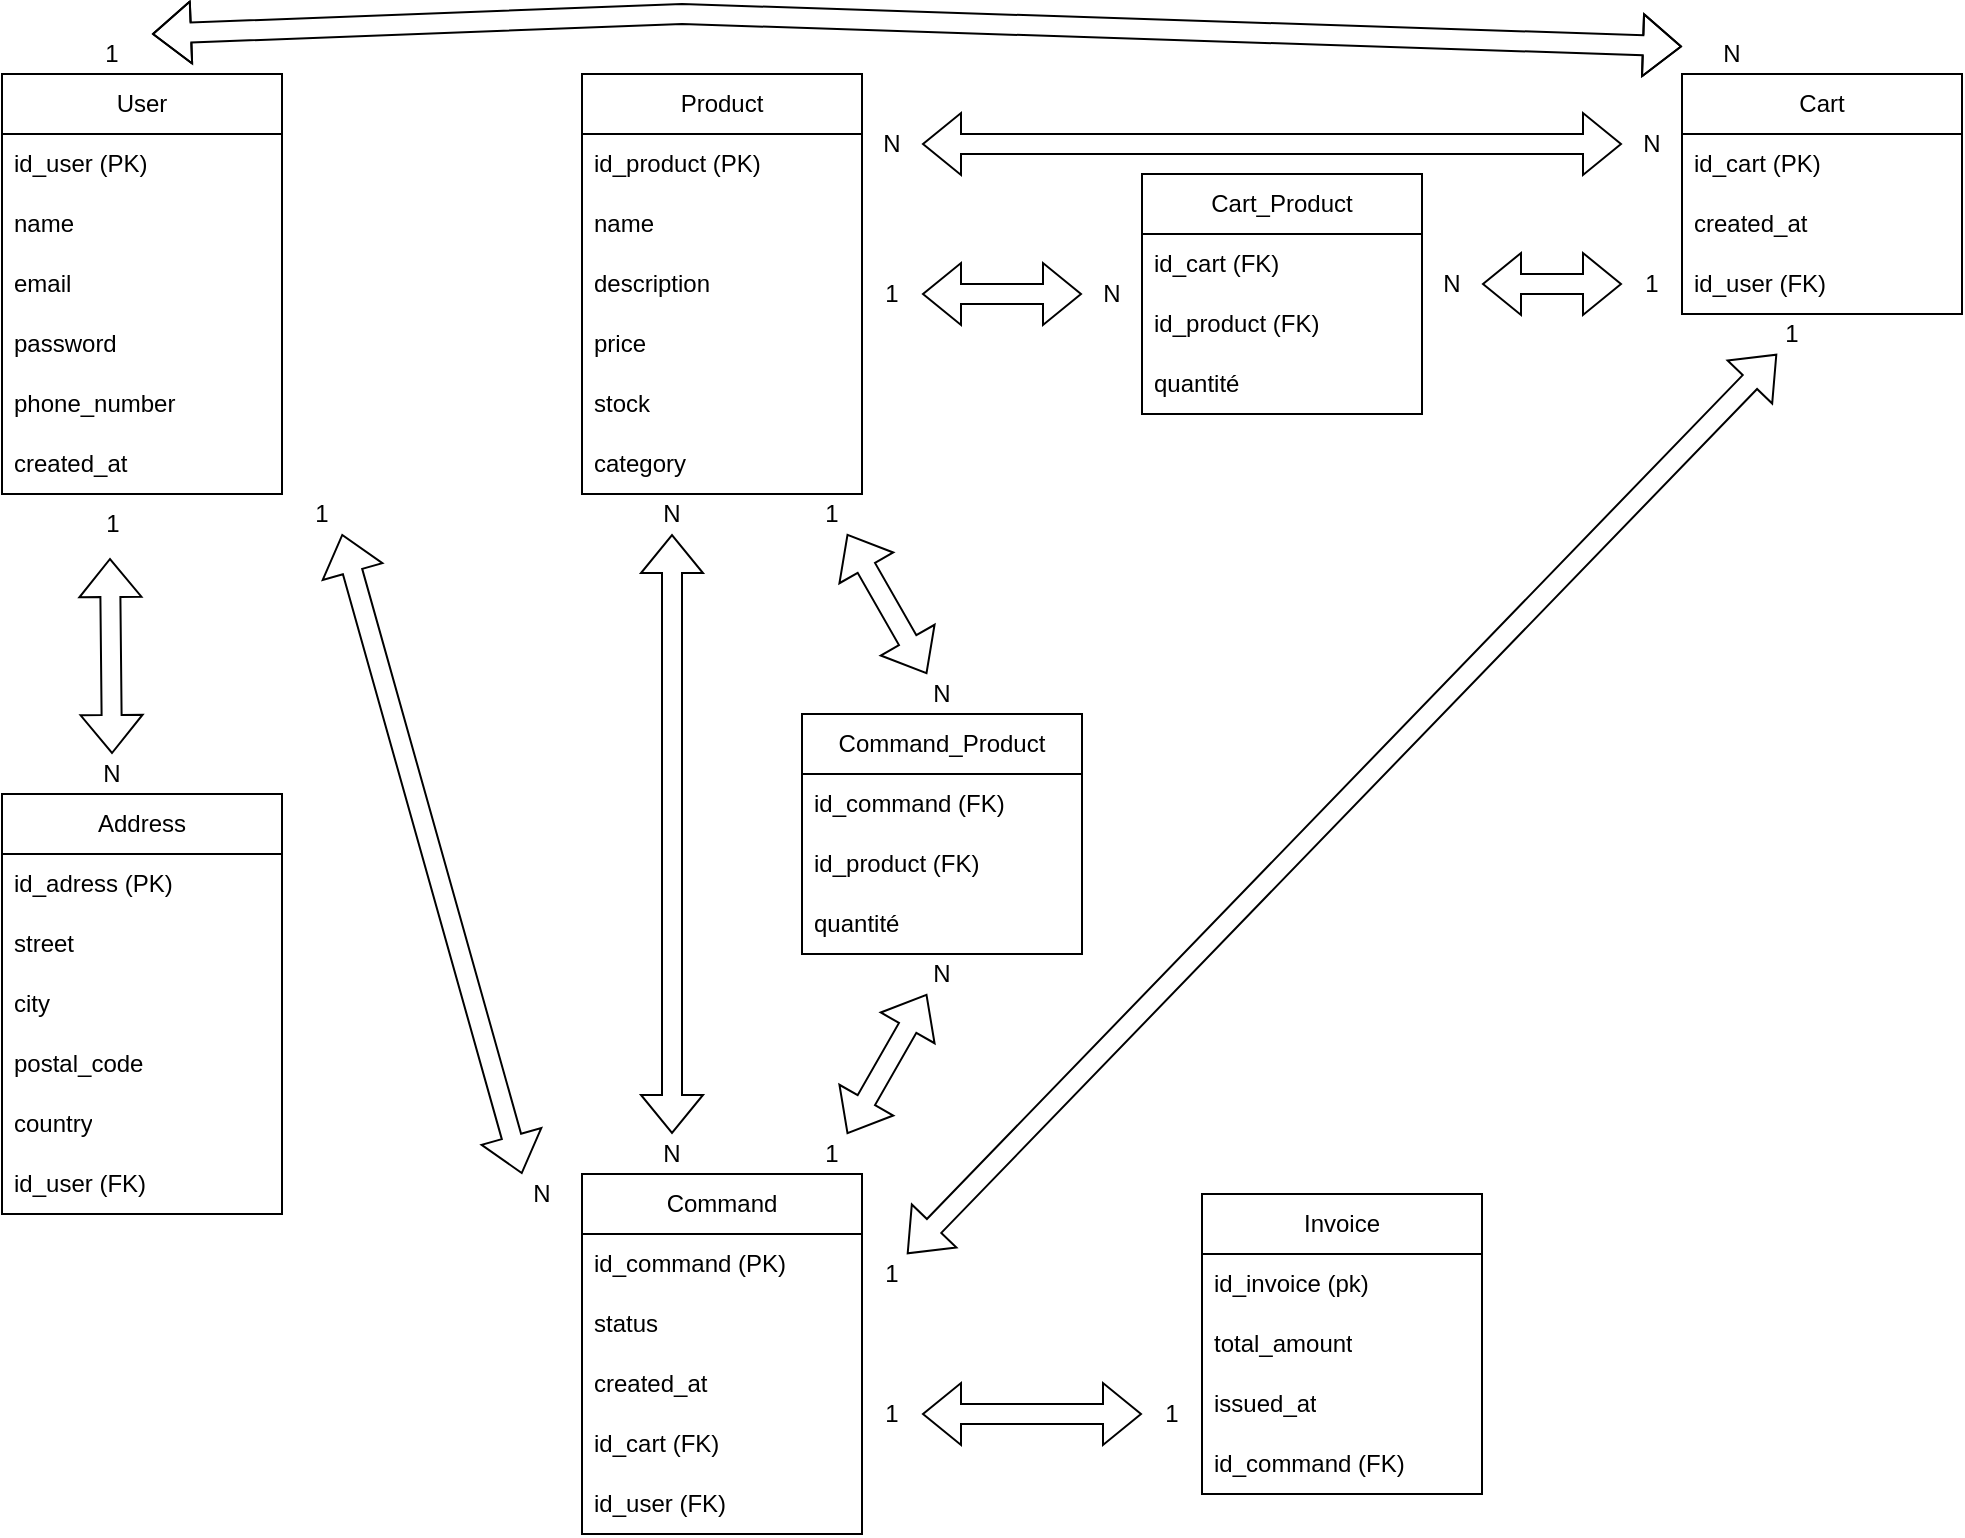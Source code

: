 <mxfile version="24.7.17">
  <diagram name="Page-1" id="8ebSO86CF97dFiNe9JhC">
    <mxGraphModel dx="1291" dy="591" grid="1" gridSize="10" guides="1" tooltips="1" connect="1" arrows="1" fold="1" page="1" pageScale="1" pageWidth="827" pageHeight="1169" math="0" shadow="0">
      <root>
        <mxCell id="0" />
        <mxCell id="1" parent="0" />
        <mxCell id="5ITWfzS_HsCegE6SkVth-2" value="User" style="swimlane;fontStyle=0;childLayout=stackLayout;horizontal=1;startSize=30;horizontalStack=0;resizeParent=1;resizeParentMax=0;resizeLast=0;collapsible=1;marginBottom=0;whiteSpace=wrap;html=1;" vertex="1" parent="1">
          <mxGeometry x="80" y="40" width="140" height="210" as="geometry" />
        </mxCell>
        <mxCell id="5ITWfzS_HsCegE6SkVth-3" value="id_user (PK)" style="text;strokeColor=none;fillColor=none;align=left;verticalAlign=middle;spacingLeft=4;spacingRight=4;overflow=hidden;points=[[0,0.5],[1,0.5]];portConstraint=eastwest;rotatable=0;whiteSpace=wrap;html=1;" vertex="1" parent="5ITWfzS_HsCegE6SkVth-2">
          <mxGeometry y="30" width="140" height="30" as="geometry" />
        </mxCell>
        <mxCell id="5ITWfzS_HsCegE6SkVth-6" value="name" style="text;strokeColor=none;fillColor=none;align=left;verticalAlign=middle;spacingLeft=4;spacingRight=4;overflow=hidden;points=[[0,0.5],[1,0.5]];portConstraint=eastwest;rotatable=0;whiteSpace=wrap;html=1;" vertex="1" parent="5ITWfzS_HsCegE6SkVth-2">
          <mxGeometry y="60" width="140" height="30" as="geometry" />
        </mxCell>
        <mxCell id="5ITWfzS_HsCegE6SkVth-4" value="email" style="text;strokeColor=none;fillColor=none;align=left;verticalAlign=middle;spacingLeft=4;spacingRight=4;overflow=hidden;points=[[0,0.5],[1,0.5]];portConstraint=eastwest;rotatable=0;whiteSpace=wrap;html=1;" vertex="1" parent="5ITWfzS_HsCegE6SkVth-2">
          <mxGeometry y="90" width="140" height="30" as="geometry" />
        </mxCell>
        <mxCell id="5ITWfzS_HsCegE6SkVth-5" value="password" style="text;strokeColor=none;fillColor=none;align=left;verticalAlign=middle;spacingLeft=4;spacingRight=4;overflow=hidden;points=[[0,0.5],[1,0.5]];portConstraint=eastwest;rotatable=0;whiteSpace=wrap;html=1;" vertex="1" parent="5ITWfzS_HsCegE6SkVth-2">
          <mxGeometry y="120" width="140" height="30" as="geometry" />
        </mxCell>
        <object label="phone_number" placeholders="1" id="5ITWfzS_HsCegE6SkVth-7">
          <mxCell style="text;strokeColor=none;fillColor=none;align=left;verticalAlign=middle;spacingLeft=4;spacingRight=4;overflow=hidden;points=[[0,0.5],[1,0.5]];portConstraint=eastwest;rotatable=0;whiteSpace=wrap;html=1;" vertex="1" parent="5ITWfzS_HsCegE6SkVth-2">
            <mxGeometry y="150" width="140" height="30" as="geometry" />
          </mxCell>
        </object>
        <mxCell id="5ITWfzS_HsCegE6SkVth-8" value="created_at" style="text;strokeColor=none;fillColor=none;align=left;verticalAlign=middle;spacingLeft=4;spacingRight=4;overflow=hidden;points=[[0,0.5],[1,0.5]];portConstraint=eastwest;rotatable=0;whiteSpace=wrap;html=1;" vertex="1" parent="5ITWfzS_HsCegE6SkVth-2">
          <mxGeometry y="180" width="140" height="30" as="geometry" />
        </mxCell>
        <mxCell id="5ITWfzS_HsCegE6SkVth-9" value="Address" style="swimlane;fontStyle=0;childLayout=stackLayout;horizontal=1;startSize=30;horizontalStack=0;resizeParent=1;resizeParentMax=0;resizeLast=0;collapsible=1;marginBottom=0;whiteSpace=wrap;html=1;" vertex="1" parent="1">
          <mxGeometry x="80" y="400" width="140" height="210" as="geometry" />
        </mxCell>
        <mxCell id="5ITWfzS_HsCegE6SkVth-10" value="id_adress (PK)" style="text;strokeColor=none;fillColor=none;align=left;verticalAlign=middle;spacingLeft=4;spacingRight=4;overflow=hidden;points=[[0,0.5],[1,0.5]];portConstraint=eastwest;rotatable=0;whiteSpace=wrap;html=1;" vertex="1" parent="5ITWfzS_HsCegE6SkVth-9">
          <mxGeometry y="30" width="140" height="30" as="geometry" />
        </mxCell>
        <mxCell id="5ITWfzS_HsCegE6SkVth-11" value="street" style="text;strokeColor=none;fillColor=none;align=left;verticalAlign=middle;spacingLeft=4;spacingRight=4;overflow=hidden;points=[[0,0.5],[1,0.5]];portConstraint=eastwest;rotatable=0;whiteSpace=wrap;html=1;" vertex="1" parent="5ITWfzS_HsCegE6SkVth-9">
          <mxGeometry y="60" width="140" height="30" as="geometry" />
        </mxCell>
        <mxCell id="5ITWfzS_HsCegE6SkVth-12" value="city" style="text;strokeColor=none;fillColor=none;align=left;verticalAlign=middle;spacingLeft=4;spacingRight=4;overflow=hidden;points=[[0,0.5],[1,0.5]];portConstraint=eastwest;rotatable=0;whiteSpace=wrap;html=1;" vertex="1" parent="5ITWfzS_HsCegE6SkVth-9">
          <mxGeometry y="90" width="140" height="30" as="geometry" />
        </mxCell>
        <mxCell id="5ITWfzS_HsCegE6SkVth-13" value="postal_code" style="text;strokeColor=none;fillColor=none;align=left;verticalAlign=middle;spacingLeft=4;spacingRight=4;overflow=hidden;points=[[0,0.5],[1,0.5]];portConstraint=eastwest;rotatable=0;whiteSpace=wrap;html=1;" vertex="1" parent="5ITWfzS_HsCegE6SkVth-9">
          <mxGeometry y="120" width="140" height="30" as="geometry" />
        </mxCell>
        <object label="country" placeholders="1" id="5ITWfzS_HsCegE6SkVth-14">
          <mxCell style="text;strokeColor=none;fillColor=none;align=left;verticalAlign=middle;spacingLeft=4;spacingRight=4;overflow=hidden;points=[[0,0.5],[1,0.5]];portConstraint=eastwest;rotatable=0;whiteSpace=wrap;html=1;" vertex="1" parent="5ITWfzS_HsCegE6SkVth-9">
            <mxGeometry y="150" width="140" height="30" as="geometry" />
          </mxCell>
        </object>
        <mxCell id="5ITWfzS_HsCegE6SkVth-15" value="id_user (FK)" style="text;strokeColor=none;fillColor=none;align=left;verticalAlign=middle;spacingLeft=4;spacingRight=4;overflow=hidden;points=[[0,0.5],[1,0.5]];portConstraint=eastwest;rotatable=0;whiteSpace=wrap;html=1;" vertex="1" parent="5ITWfzS_HsCegE6SkVth-9">
          <mxGeometry y="180" width="140" height="30" as="geometry" />
        </mxCell>
        <mxCell id="5ITWfzS_HsCegE6SkVth-16" value="Product" style="swimlane;fontStyle=0;childLayout=stackLayout;horizontal=1;startSize=30;horizontalStack=0;resizeParent=1;resizeParentMax=0;resizeLast=0;collapsible=1;marginBottom=0;whiteSpace=wrap;html=1;" vertex="1" parent="1">
          <mxGeometry x="370" y="40" width="140" height="210" as="geometry" />
        </mxCell>
        <mxCell id="5ITWfzS_HsCegE6SkVth-17" value="id_product (PK)" style="text;strokeColor=none;fillColor=none;align=left;verticalAlign=middle;spacingLeft=4;spacingRight=4;overflow=hidden;points=[[0,0.5],[1,0.5]];portConstraint=eastwest;rotatable=0;whiteSpace=wrap;html=1;" vertex="1" parent="5ITWfzS_HsCegE6SkVth-16">
          <mxGeometry y="30" width="140" height="30" as="geometry" />
        </mxCell>
        <mxCell id="5ITWfzS_HsCegE6SkVth-18" value="name" style="text;strokeColor=none;fillColor=none;align=left;verticalAlign=middle;spacingLeft=4;spacingRight=4;overflow=hidden;points=[[0,0.5],[1,0.5]];portConstraint=eastwest;rotatable=0;whiteSpace=wrap;html=1;" vertex="1" parent="5ITWfzS_HsCegE6SkVth-16">
          <mxGeometry y="60" width="140" height="30" as="geometry" />
        </mxCell>
        <mxCell id="5ITWfzS_HsCegE6SkVth-19" value="description" style="text;strokeColor=none;fillColor=none;align=left;verticalAlign=middle;spacingLeft=4;spacingRight=4;overflow=hidden;points=[[0,0.5],[1,0.5]];portConstraint=eastwest;rotatable=0;whiteSpace=wrap;html=1;" vertex="1" parent="5ITWfzS_HsCegE6SkVth-16">
          <mxGeometry y="90" width="140" height="30" as="geometry" />
        </mxCell>
        <mxCell id="5ITWfzS_HsCegE6SkVth-20" value="price" style="text;strokeColor=none;fillColor=none;align=left;verticalAlign=middle;spacingLeft=4;spacingRight=4;overflow=hidden;points=[[0,0.5],[1,0.5]];portConstraint=eastwest;rotatable=0;whiteSpace=wrap;html=1;" vertex="1" parent="5ITWfzS_HsCegE6SkVth-16">
          <mxGeometry y="120" width="140" height="30" as="geometry" />
        </mxCell>
        <object label="stock" placeholders="1" id="5ITWfzS_HsCegE6SkVth-21">
          <mxCell style="text;strokeColor=none;fillColor=none;align=left;verticalAlign=middle;spacingLeft=4;spacingRight=4;overflow=hidden;points=[[0,0.5],[1,0.5]];portConstraint=eastwest;rotatable=0;whiteSpace=wrap;html=1;" vertex="1" parent="5ITWfzS_HsCegE6SkVth-16">
            <mxGeometry y="150" width="140" height="30" as="geometry" />
          </mxCell>
        </object>
        <mxCell id="5ITWfzS_HsCegE6SkVth-22" value="category" style="text;strokeColor=none;fillColor=none;align=left;verticalAlign=middle;spacingLeft=4;spacingRight=4;overflow=hidden;points=[[0,0.5],[1,0.5]];portConstraint=eastwest;rotatable=0;whiteSpace=wrap;html=1;" vertex="1" parent="5ITWfzS_HsCegE6SkVth-16">
          <mxGeometry y="180" width="140" height="30" as="geometry" />
        </mxCell>
        <mxCell id="5ITWfzS_HsCegE6SkVth-23" value="Cart" style="swimlane;fontStyle=0;childLayout=stackLayout;horizontal=1;startSize=30;horizontalStack=0;resizeParent=1;resizeParentMax=0;resizeLast=0;collapsible=1;marginBottom=0;whiteSpace=wrap;html=1;" vertex="1" parent="1">
          <mxGeometry x="920" y="40" width="140" height="120" as="geometry" />
        </mxCell>
        <mxCell id="5ITWfzS_HsCegE6SkVth-24" value="id_cart (PK)" style="text;strokeColor=none;fillColor=none;align=left;verticalAlign=middle;spacingLeft=4;spacingRight=4;overflow=hidden;points=[[0,0.5],[1,0.5]];portConstraint=eastwest;rotatable=0;whiteSpace=wrap;html=1;" vertex="1" parent="5ITWfzS_HsCegE6SkVth-23">
          <mxGeometry y="30" width="140" height="30" as="geometry" />
        </mxCell>
        <mxCell id="5ITWfzS_HsCegE6SkVth-25" value="created_at" style="text;strokeColor=none;fillColor=none;align=left;verticalAlign=middle;spacingLeft=4;spacingRight=4;overflow=hidden;points=[[0,0.5],[1,0.5]];portConstraint=eastwest;rotatable=0;whiteSpace=wrap;html=1;" vertex="1" parent="5ITWfzS_HsCegE6SkVth-23">
          <mxGeometry y="60" width="140" height="30" as="geometry" />
        </mxCell>
        <mxCell id="5ITWfzS_HsCegE6SkVth-26" value="id_user (FK)" style="text;strokeColor=none;fillColor=none;align=left;verticalAlign=middle;spacingLeft=4;spacingRight=4;overflow=hidden;points=[[0,0.5],[1,0.5]];portConstraint=eastwest;rotatable=0;whiteSpace=wrap;html=1;" vertex="1" parent="5ITWfzS_HsCegE6SkVth-23">
          <mxGeometry y="90" width="140" height="30" as="geometry" />
        </mxCell>
        <mxCell id="5ITWfzS_HsCegE6SkVth-30" value="Command" style="swimlane;fontStyle=0;childLayout=stackLayout;horizontal=1;startSize=30;horizontalStack=0;resizeParent=1;resizeParentMax=0;resizeLast=0;collapsible=1;marginBottom=0;whiteSpace=wrap;html=1;" vertex="1" parent="1">
          <mxGeometry x="370" y="590" width="140" height="180" as="geometry" />
        </mxCell>
        <mxCell id="5ITWfzS_HsCegE6SkVth-31" value="id_command (PK)" style="text;strokeColor=none;fillColor=none;align=left;verticalAlign=middle;spacingLeft=4;spacingRight=4;overflow=hidden;points=[[0,0.5],[1,0.5]];portConstraint=eastwest;rotatable=0;whiteSpace=wrap;html=1;" vertex="1" parent="5ITWfzS_HsCegE6SkVth-30">
          <mxGeometry y="30" width="140" height="30" as="geometry" />
        </mxCell>
        <mxCell id="5ITWfzS_HsCegE6SkVth-32" value="status" style="text;strokeColor=none;fillColor=none;align=left;verticalAlign=middle;spacingLeft=4;spacingRight=4;overflow=hidden;points=[[0,0.5],[1,0.5]];portConstraint=eastwest;rotatable=0;whiteSpace=wrap;html=1;" vertex="1" parent="5ITWfzS_HsCegE6SkVth-30">
          <mxGeometry y="60" width="140" height="30" as="geometry" />
        </mxCell>
        <mxCell id="5ITWfzS_HsCegE6SkVth-33" value="created_at" style="text;strokeColor=none;fillColor=none;align=left;verticalAlign=middle;spacingLeft=4;spacingRight=4;overflow=hidden;points=[[0,0.5],[1,0.5]];portConstraint=eastwest;rotatable=0;whiteSpace=wrap;html=1;" vertex="1" parent="5ITWfzS_HsCegE6SkVth-30">
          <mxGeometry y="90" width="140" height="30" as="geometry" />
        </mxCell>
        <mxCell id="5ITWfzS_HsCegE6SkVth-34" value="id_cart (FK)" style="text;strokeColor=none;fillColor=none;align=left;verticalAlign=middle;spacingLeft=4;spacingRight=4;overflow=hidden;points=[[0,0.5],[1,0.5]];portConstraint=eastwest;rotatable=0;whiteSpace=wrap;html=1;" vertex="1" parent="5ITWfzS_HsCegE6SkVth-30">
          <mxGeometry y="120" width="140" height="30" as="geometry" />
        </mxCell>
        <object label="id_user (FK)" placeholders="1" id="5ITWfzS_HsCegE6SkVth-35">
          <mxCell style="text;strokeColor=none;fillColor=none;align=left;verticalAlign=middle;spacingLeft=4;spacingRight=4;overflow=hidden;points=[[0,0.5],[1,0.5]];portConstraint=eastwest;rotatable=0;whiteSpace=wrap;html=1;" vertex="1" parent="5ITWfzS_HsCegE6SkVth-30">
            <mxGeometry y="150" width="140" height="30" as="geometry" />
          </mxCell>
        </object>
        <mxCell id="5ITWfzS_HsCegE6SkVth-37" value="Invoice" style="swimlane;fontStyle=0;childLayout=stackLayout;horizontal=1;startSize=30;horizontalStack=0;resizeParent=1;resizeParentMax=0;resizeLast=0;collapsible=1;marginBottom=0;whiteSpace=wrap;html=1;" vertex="1" parent="1">
          <mxGeometry x="680" y="600" width="140" height="150" as="geometry" />
        </mxCell>
        <mxCell id="5ITWfzS_HsCegE6SkVth-38" value="id_invoice (pk)" style="text;strokeColor=none;fillColor=none;align=left;verticalAlign=middle;spacingLeft=4;spacingRight=4;overflow=hidden;points=[[0,0.5],[1,0.5]];portConstraint=eastwest;rotatable=0;whiteSpace=wrap;html=1;" vertex="1" parent="5ITWfzS_HsCegE6SkVth-37">
          <mxGeometry y="30" width="140" height="30" as="geometry" />
        </mxCell>
        <mxCell id="5ITWfzS_HsCegE6SkVth-39" value="total_amount" style="text;strokeColor=none;fillColor=none;align=left;verticalAlign=middle;spacingLeft=4;spacingRight=4;overflow=hidden;points=[[0,0.5],[1,0.5]];portConstraint=eastwest;rotatable=0;whiteSpace=wrap;html=1;" vertex="1" parent="5ITWfzS_HsCegE6SkVth-37">
          <mxGeometry y="60" width="140" height="30" as="geometry" />
        </mxCell>
        <mxCell id="5ITWfzS_HsCegE6SkVth-40" value="issued_at" style="text;strokeColor=none;fillColor=none;align=left;verticalAlign=middle;spacingLeft=4;spacingRight=4;overflow=hidden;points=[[0,0.5],[1,0.5]];portConstraint=eastwest;rotatable=0;whiteSpace=wrap;html=1;" vertex="1" parent="5ITWfzS_HsCegE6SkVth-37">
          <mxGeometry y="90" width="140" height="30" as="geometry" />
        </mxCell>
        <mxCell id="5ITWfzS_HsCegE6SkVth-41" value="id_command (FK)" style="text;strokeColor=none;fillColor=none;align=left;verticalAlign=middle;spacingLeft=4;spacingRight=4;overflow=hidden;points=[[0,0.5],[1,0.5]];portConstraint=eastwest;rotatable=0;whiteSpace=wrap;html=1;" vertex="1" parent="5ITWfzS_HsCegE6SkVth-37">
          <mxGeometry y="120" width="140" height="30" as="geometry" />
        </mxCell>
        <mxCell id="5ITWfzS_HsCegE6SkVth-45" value="1" style="text;html=1;align=center;verticalAlign=middle;resizable=0;points=[];autosize=1;strokeColor=none;fillColor=none;" vertex="1" parent="1">
          <mxGeometry x="120" y="250" width="30" height="30" as="geometry" />
        </mxCell>
        <mxCell id="5ITWfzS_HsCegE6SkVth-47" value="N" style="text;html=1;align=center;verticalAlign=middle;whiteSpace=wrap;rounded=0;" vertex="1" parent="1">
          <mxGeometry x="105" y="380" width="60" height="20" as="geometry" />
        </mxCell>
        <mxCell id="5ITWfzS_HsCegE6SkVth-50" value="1" style="text;html=1;align=center;verticalAlign=middle;whiteSpace=wrap;rounded=0;" vertex="1" parent="1">
          <mxGeometry x="115" y="20" width="40" height="20" as="geometry" />
        </mxCell>
        <mxCell id="5ITWfzS_HsCegE6SkVth-51" value="N" style="text;html=1;align=center;verticalAlign=middle;whiteSpace=wrap;rounded=0;" vertex="1" parent="1">
          <mxGeometry x="920" y="22.5" width="50" height="15" as="geometry" />
        </mxCell>
        <mxCell id="5ITWfzS_HsCegE6SkVth-52" value="" style="shape=flexArrow;endArrow=classic;startArrow=classic;html=1;rounded=0;entryX=0;entryY=0.25;entryDx=0;entryDy=0;" edge="1" parent="1" target="5ITWfzS_HsCegE6SkVth-51">
          <mxGeometry width="100" height="100" relative="1" as="geometry">
            <mxPoint x="155" y="20" as="sourcePoint" />
            <mxPoint x="670" y="20" as="targetPoint" />
            <Array as="points">
              <mxPoint x="420" y="10" />
            </Array>
          </mxGeometry>
        </mxCell>
        <mxCell id="5ITWfzS_HsCegE6SkVth-53" value="" style="shape=flexArrow;endArrow=classic;startArrow=classic;html=1;rounded=0;exitX=0.5;exitY=0;exitDx=0;exitDy=0;" edge="1" parent="1" source="5ITWfzS_HsCegE6SkVth-47">
          <mxGeometry width="100" height="100" relative="1" as="geometry">
            <mxPoint x="140" y="410" as="sourcePoint" />
            <mxPoint x="134" y="282" as="targetPoint" />
          </mxGeometry>
        </mxCell>
        <mxCell id="5ITWfzS_HsCegE6SkVth-54" value="1" style="text;html=1;align=center;verticalAlign=middle;whiteSpace=wrap;rounded=0;" vertex="1" parent="1">
          <mxGeometry x="220" y="250" width="40" height="20" as="geometry" />
        </mxCell>
        <mxCell id="5ITWfzS_HsCegE6SkVth-55" value="N" style="text;html=1;align=center;verticalAlign=middle;whiteSpace=wrap;rounded=0;" vertex="1" parent="1">
          <mxGeometry x="330" y="590" width="40" height="20" as="geometry" />
        </mxCell>
        <mxCell id="5ITWfzS_HsCegE6SkVth-56" value="" style="shape=flexArrow;endArrow=classic;startArrow=classic;html=1;rounded=0;exitX=0.75;exitY=1;exitDx=0;exitDy=0;entryX=0.25;entryY=0;entryDx=0;entryDy=0;" edge="1" parent="1" source="5ITWfzS_HsCegE6SkVth-54" target="5ITWfzS_HsCegE6SkVth-55">
          <mxGeometry width="100" height="100" relative="1" as="geometry">
            <mxPoint x="270" y="390" as="sourcePoint" />
            <mxPoint x="370" y="290" as="targetPoint" />
          </mxGeometry>
        </mxCell>
        <mxCell id="5ITWfzS_HsCegE6SkVth-57" value="N" style="text;html=1;align=center;verticalAlign=middle;whiteSpace=wrap;rounded=0;" vertex="1" parent="1">
          <mxGeometry x="510" y="60" width="30" height="30" as="geometry" />
        </mxCell>
        <mxCell id="5ITWfzS_HsCegE6SkVth-58" value="N" style="text;html=1;align=center;verticalAlign=middle;whiteSpace=wrap;rounded=0;" vertex="1" parent="1">
          <mxGeometry x="890" y="60" width="30" height="30" as="geometry" />
        </mxCell>
        <mxCell id="5ITWfzS_HsCegE6SkVth-59" value="" style="shape=flexArrow;endArrow=classic;startArrow=classic;html=1;rounded=0;exitX=1;exitY=0.5;exitDx=0;exitDy=0;entryX=0;entryY=0.5;entryDx=0;entryDy=0;" edge="1" parent="1" source="5ITWfzS_HsCegE6SkVth-57" target="5ITWfzS_HsCegE6SkVth-58">
          <mxGeometry width="100" height="100" relative="1" as="geometry">
            <mxPoint x="560" y="210" as="sourcePoint" />
            <mxPoint x="660" y="110" as="targetPoint" />
          </mxGeometry>
        </mxCell>
        <mxCell id="5ITWfzS_HsCegE6SkVth-62" value="N" style="text;html=1;align=center;verticalAlign=middle;whiteSpace=wrap;rounded=0;" vertex="1" parent="1">
          <mxGeometry x="390" y="250" width="50" height="20" as="geometry" />
        </mxCell>
        <mxCell id="5ITWfzS_HsCegE6SkVth-63" value="N" style="text;html=1;align=center;verticalAlign=middle;whiteSpace=wrap;rounded=0;" vertex="1" parent="1">
          <mxGeometry x="390" y="570" width="50" height="20" as="geometry" />
        </mxCell>
        <mxCell id="5ITWfzS_HsCegE6SkVth-64" value="" style="shape=flexArrow;endArrow=classic;startArrow=classic;html=1;rounded=0;exitX=0.5;exitY=1;exitDx=0;exitDy=0;entryX=0.5;entryY=0;entryDx=0;entryDy=0;" edge="1" parent="1" source="5ITWfzS_HsCegE6SkVth-62" target="5ITWfzS_HsCegE6SkVth-63">
          <mxGeometry width="100" height="100" relative="1" as="geometry">
            <mxPoint x="400" y="270" as="sourcePoint" />
            <mxPoint x="490" y="380" as="targetPoint" />
          </mxGeometry>
        </mxCell>
        <mxCell id="5ITWfzS_HsCegE6SkVth-65" value="1" style="text;html=1;align=center;verticalAlign=middle;whiteSpace=wrap;rounded=0;" vertex="1" parent="1">
          <mxGeometry x="510" y="630" width="30" height="20" as="geometry" />
        </mxCell>
        <mxCell id="5ITWfzS_HsCegE6SkVth-66" value="1" style="text;html=1;align=center;verticalAlign=middle;whiteSpace=wrap;rounded=0;" vertex="1" parent="1">
          <mxGeometry x="960" y="160" width="30" height="20" as="geometry" />
        </mxCell>
        <mxCell id="5ITWfzS_HsCegE6SkVth-67" value="" style="shape=flexArrow;endArrow=classic;startArrow=classic;html=1;rounded=0;exitX=0.25;exitY=1;exitDx=0;exitDy=0;entryX=0.75;entryY=0;entryDx=0;entryDy=0;" edge="1" parent="1" source="5ITWfzS_HsCegE6SkVth-66" target="5ITWfzS_HsCegE6SkVth-65">
          <mxGeometry width="100" height="100" relative="1" as="geometry">
            <mxPoint x="550" y="230" as="sourcePoint" />
            <mxPoint x="640" y="340" as="targetPoint" />
          </mxGeometry>
        </mxCell>
        <mxCell id="5ITWfzS_HsCegE6SkVth-68" value="Cart_Product" style="swimlane;fontStyle=0;childLayout=stackLayout;horizontal=1;startSize=30;horizontalStack=0;resizeParent=1;resizeParentMax=0;resizeLast=0;collapsible=1;marginBottom=0;whiteSpace=wrap;html=1;" vertex="1" parent="1">
          <mxGeometry x="650" y="90" width="140" height="120" as="geometry" />
        </mxCell>
        <mxCell id="5ITWfzS_HsCegE6SkVth-69" value="id_cart (FK)" style="text;strokeColor=none;fillColor=none;align=left;verticalAlign=middle;spacingLeft=4;spacingRight=4;overflow=hidden;points=[[0,0.5],[1,0.5]];portConstraint=eastwest;rotatable=0;whiteSpace=wrap;html=1;" vertex="1" parent="5ITWfzS_HsCegE6SkVth-68">
          <mxGeometry y="30" width="140" height="30" as="geometry" />
        </mxCell>
        <mxCell id="5ITWfzS_HsCegE6SkVth-70" value="id_product (FK)" style="text;strokeColor=none;fillColor=none;align=left;verticalAlign=middle;spacingLeft=4;spacingRight=4;overflow=hidden;points=[[0,0.5],[1,0.5]];portConstraint=eastwest;rotatable=0;whiteSpace=wrap;html=1;" vertex="1" parent="5ITWfzS_HsCegE6SkVth-68">
          <mxGeometry y="60" width="140" height="30" as="geometry" />
        </mxCell>
        <mxCell id="5ITWfzS_HsCegE6SkVth-71" value="quantité" style="text;strokeColor=none;fillColor=none;align=left;verticalAlign=middle;spacingLeft=4;spacingRight=4;overflow=hidden;points=[[0,0.5],[1,0.5]];portConstraint=eastwest;rotatable=0;whiteSpace=wrap;html=1;" vertex="1" parent="5ITWfzS_HsCegE6SkVth-68">
          <mxGeometry y="90" width="140" height="30" as="geometry" />
        </mxCell>
        <mxCell id="5ITWfzS_HsCegE6SkVth-72" value="Command_Product" style="swimlane;fontStyle=0;childLayout=stackLayout;horizontal=1;startSize=30;horizontalStack=0;resizeParent=1;resizeParentMax=0;resizeLast=0;collapsible=1;marginBottom=0;whiteSpace=wrap;html=1;" vertex="1" parent="1">
          <mxGeometry x="480" y="360" width="140" height="120" as="geometry" />
        </mxCell>
        <mxCell id="5ITWfzS_HsCegE6SkVth-73" value="id_command (FK)" style="text;strokeColor=none;fillColor=none;align=left;verticalAlign=middle;spacingLeft=4;spacingRight=4;overflow=hidden;points=[[0,0.5],[1,0.5]];portConstraint=eastwest;rotatable=0;whiteSpace=wrap;html=1;" vertex="1" parent="5ITWfzS_HsCegE6SkVth-72">
          <mxGeometry y="30" width="140" height="30" as="geometry" />
        </mxCell>
        <mxCell id="5ITWfzS_HsCegE6SkVth-74" value="id_product (FK)" style="text;strokeColor=none;fillColor=none;align=left;verticalAlign=middle;spacingLeft=4;spacingRight=4;overflow=hidden;points=[[0,0.5],[1,0.5]];portConstraint=eastwest;rotatable=0;whiteSpace=wrap;html=1;" vertex="1" parent="5ITWfzS_HsCegE6SkVth-72">
          <mxGeometry y="60" width="140" height="30" as="geometry" />
        </mxCell>
        <mxCell id="5ITWfzS_HsCegE6SkVth-75" value="quantité" style="text;strokeColor=none;fillColor=none;align=left;verticalAlign=middle;spacingLeft=4;spacingRight=4;overflow=hidden;points=[[0,0.5],[1,0.5]];portConstraint=eastwest;rotatable=0;whiteSpace=wrap;html=1;" vertex="1" parent="5ITWfzS_HsCegE6SkVth-72">
          <mxGeometry y="90" width="140" height="30" as="geometry" />
        </mxCell>
        <mxCell id="5ITWfzS_HsCegE6SkVth-78" value="1" style="text;html=1;align=center;verticalAlign=middle;whiteSpace=wrap;rounded=0;" vertex="1" parent="1">
          <mxGeometry x="510" y="140" width="30" height="20" as="geometry" />
        </mxCell>
        <mxCell id="5ITWfzS_HsCegE6SkVth-80" value="N" style="text;html=1;align=center;verticalAlign=middle;whiteSpace=wrap;rounded=0;" vertex="1" parent="1">
          <mxGeometry x="620" y="140" width="30" height="20" as="geometry" />
        </mxCell>
        <mxCell id="5ITWfzS_HsCegE6SkVth-81" value="" style="shape=flexArrow;endArrow=classic;startArrow=classic;html=1;rounded=0;exitX=1;exitY=0.5;exitDx=0;exitDy=0;entryX=0;entryY=0.5;entryDx=0;entryDy=0;" edge="1" parent="1" source="5ITWfzS_HsCegE6SkVth-78" target="5ITWfzS_HsCegE6SkVth-80">
          <mxGeometry width="100" height="100" relative="1" as="geometry">
            <mxPoint x="550" y="230" as="sourcePoint" />
            <mxPoint x="650" y="130" as="targetPoint" />
          </mxGeometry>
        </mxCell>
        <mxCell id="5ITWfzS_HsCegE6SkVth-82" value="1" style="text;html=1;align=center;verticalAlign=middle;whiteSpace=wrap;rounded=0;" vertex="1" parent="1">
          <mxGeometry x="890" y="135" width="30" height="20" as="geometry" />
        </mxCell>
        <mxCell id="5ITWfzS_HsCegE6SkVth-83" value="N" style="text;html=1;align=center;verticalAlign=middle;whiteSpace=wrap;rounded=0;" vertex="1" parent="1">
          <mxGeometry x="790" y="135" width="30" height="20" as="geometry" />
        </mxCell>
        <mxCell id="5ITWfzS_HsCegE6SkVth-84" value="" style="shape=flexArrow;endArrow=classic;startArrow=classic;html=1;rounded=0;exitX=1;exitY=0.5;exitDx=0;exitDy=0;entryX=0;entryY=0.5;entryDx=0;entryDy=0;" edge="1" parent="1" source="5ITWfzS_HsCegE6SkVth-83" target="5ITWfzS_HsCegE6SkVth-82">
          <mxGeometry width="100" height="100" relative="1" as="geometry">
            <mxPoint x="840" y="220" as="sourcePoint" />
            <mxPoint x="940" y="120" as="targetPoint" />
          </mxGeometry>
        </mxCell>
        <mxCell id="5ITWfzS_HsCegE6SkVth-85" value="1" style="text;html=1;align=center;verticalAlign=middle;whiteSpace=wrap;rounded=0;" vertex="1" parent="1">
          <mxGeometry x="480" y="250" width="30" height="20" as="geometry" />
        </mxCell>
        <mxCell id="5ITWfzS_HsCegE6SkVth-86" value="1" style="text;html=1;align=center;verticalAlign=middle;whiteSpace=wrap;rounded=0;" vertex="1" parent="1">
          <mxGeometry x="480" y="570" width="30" height="20" as="geometry" />
        </mxCell>
        <mxCell id="5ITWfzS_HsCegE6SkVth-87" value="N" style="text;html=1;align=center;verticalAlign=middle;whiteSpace=wrap;rounded=0;" vertex="1" parent="1">
          <mxGeometry x="535" y="340" width="30" height="20" as="geometry" />
        </mxCell>
        <mxCell id="5ITWfzS_HsCegE6SkVth-88" value="N" style="text;html=1;align=center;verticalAlign=middle;whiteSpace=wrap;rounded=0;" vertex="1" parent="1">
          <mxGeometry x="535" y="480" width="30" height="20" as="geometry" />
        </mxCell>
        <mxCell id="5ITWfzS_HsCegE6SkVth-89" value="" style="shape=flexArrow;endArrow=classic;startArrow=classic;html=1;rounded=0;exitX=0.75;exitY=1;exitDx=0;exitDy=0;entryX=0.25;entryY=0;entryDx=0;entryDy=0;" edge="1" parent="1" source="5ITWfzS_HsCegE6SkVth-85" target="5ITWfzS_HsCegE6SkVth-87">
          <mxGeometry width="100" height="100" relative="1" as="geometry">
            <mxPoint x="500" y="390" as="sourcePoint" />
            <mxPoint x="600" y="290" as="targetPoint" />
          </mxGeometry>
        </mxCell>
        <mxCell id="5ITWfzS_HsCegE6SkVth-90" value="" style="shape=flexArrow;endArrow=classic;startArrow=classic;html=1;rounded=0;entryX=0.25;entryY=1;entryDx=0;entryDy=0;exitX=0.75;exitY=0;exitDx=0;exitDy=0;" edge="1" parent="1" source="5ITWfzS_HsCegE6SkVth-86" target="5ITWfzS_HsCegE6SkVth-88">
          <mxGeometry width="100" height="100" relative="1" as="geometry">
            <mxPoint x="500" y="610" as="sourcePoint" />
            <mxPoint x="600" y="510" as="targetPoint" />
          </mxGeometry>
        </mxCell>
        <mxCell id="5ITWfzS_HsCegE6SkVth-92" value="1" style="text;html=1;align=center;verticalAlign=middle;whiteSpace=wrap;rounded=0;" vertex="1" parent="1">
          <mxGeometry x="510" y="700" width="30" height="20" as="geometry" />
        </mxCell>
        <mxCell id="5ITWfzS_HsCegE6SkVth-93" value="1" style="text;html=1;align=center;verticalAlign=middle;whiteSpace=wrap;rounded=0;" vertex="1" parent="1">
          <mxGeometry x="650" y="700" width="30" height="20" as="geometry" />
        </mxCell>
        <mxCell id="5ITWfzS_HsCegE6SkVth-94" value="" style="shape=flexArrow;endArrow=classic;startArrow=classic;html=1;rounded=0;exitX=1;exitY=0.5;exitDx=0;exitDy=0;entryX=0;entryY=0.5;entryDx=0;entryDy=0;" edge="1" parent="1" source="5ITWfzS_HsCegE6SkVth-92" target="5ITWfzS_HsCegE6SkVth-93">
          <mxGeometry width="100" height="100" relative="1" as="geometry">
            <mxPoint x="570" y="790" as="sourcePoint" />
            <mxPoint x="670" y="690" as="targetPoint" />
          </mxGeometry>
        </mxCell>
      </root>
    </mxGraphModel>
  </diagram>
</mxfile>
